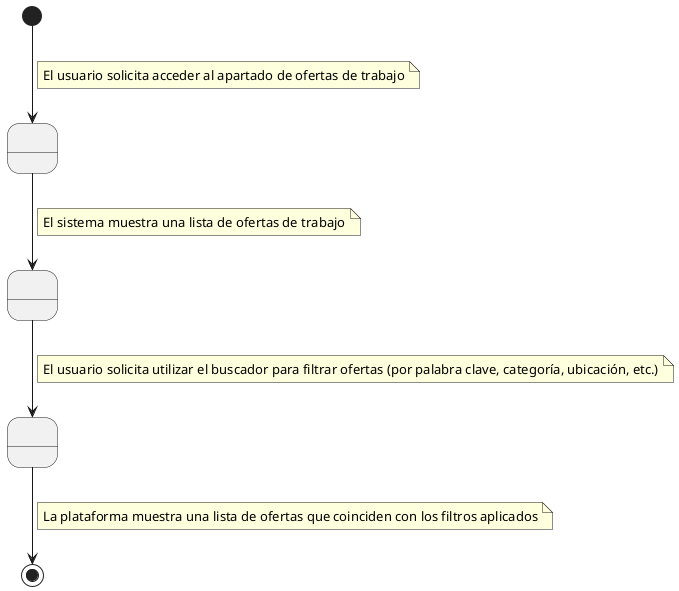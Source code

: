 @startuml
state " " as Estado1
state " " as Estado2
state " " as Estado3

[*] --> Estado1
    note on link
        El usuario solicita acceder al apartado de ofertas de trabajo
    end note
Estado1 --> Estado2
    note on link
        El sistema muestra una lista de ofertas de trabajo
    end note
Estado2 --> Estado3
    note on link
        El usuario solicita utilizar el buscador para filtrar ofertas (por palabra clave, categoría, ubicación, etc.)
    end note
Estado3 --> [*]
    note on link
        La plataforma muestra una lista de ofertas que coinciden con los filtros aplicados
    end note
@enduml